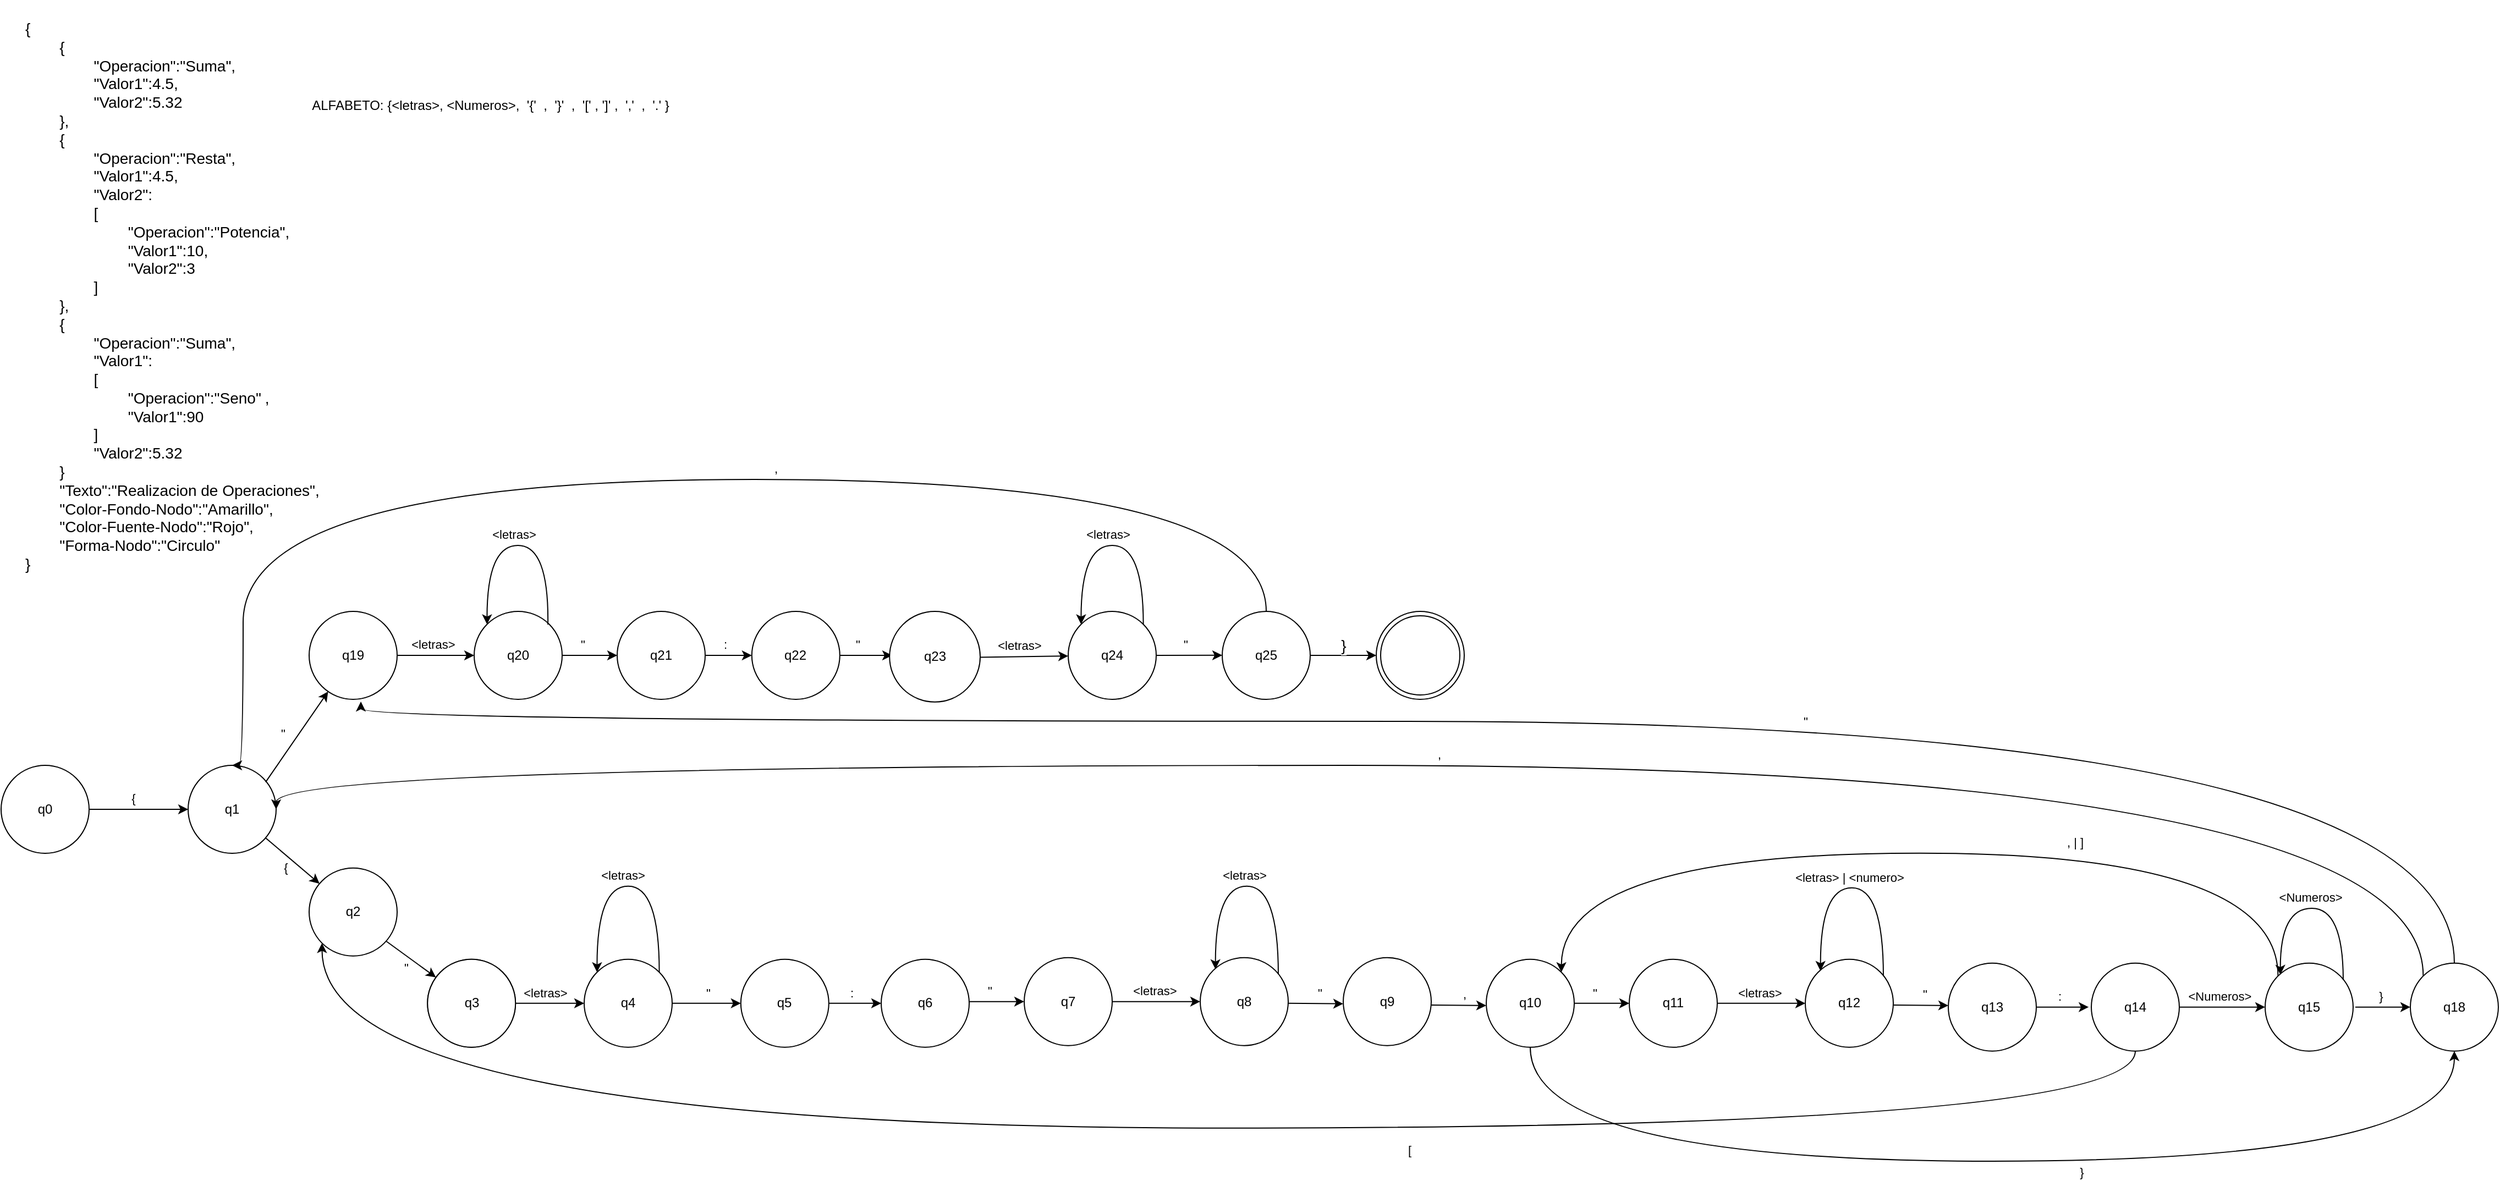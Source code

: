 <mxfile version="20.8.16" type="device"><diagram name="Página-1" id="xeFmWlJCHgh3-WIHsxpO"><mxGraphModel dx="1114" dy="1408" grid="1" gridSize="10" guides="1" tooltips="1" connect="1" arrows="1" fold="1" page="1" pageScale="1" pageWidth="1169" pageHeight="827" math="0" shadow="0"><root><mxCell id="0"/><mxCell id="1" parent="0"/><mxCell id="5MaRtSb1Wr8OLi6XOgPJ-1" value="&lt;font style=&quot;font-size: 14px;&quot;&gt;&lt;br role=&quot;presentation&quot;&gt;&lt;span dir=&quot;ltr&quot; role=&quot;presentation&quot; style=&quot;left: 36.69%; top: 42.59%; font-family: sans-serif;&quot;&gt;{&lt;/span&gt;&lt;br role=&quot;presentation&quot;&gt;&lt;span dir=&quot;ltr&quot; role=&quot;presentation&quot; style=&quot;left: 38.42%; top: 44.53%; font-family: sans-serif;&quot;&gt;&lt;span style=&quot;white-space: pre;&quot;&gt;&#9;&lt;/span&gt;{&lt;br&gt;&lt;/span&gt;&lt;span dir=&quot;ltr&quot; role=&quot;presentation&quot; style=&quot;left: 38.99%; top: 44.53%; font-family: sans-serif; transform: scaleX(0.819);&quot;&gt;&lt;span style=&quot;white-space: pre;&quot;&gt;&#9;&lt;/span&gt;&lt;span style=&quot;white-space: pre;&quot;&gt;&#9;&lt;/span&gt;&quot;Operacion&quot;:&quot;Suma&quot;,&lt;/span&gt;&lt;br role=&quot;presentation&quot;&gt;&lt;span dir=&quot;ltr&quot; role=&quot;presentation&quot; style=&quot;left: 38.4%; top: 46.45%; font-family: sans-serif; transform: scaleX(0.83);&quot;&gt;&lt;span style=&quot;white-space: pre;&quot;&gt;&#9;&lt;/span&gt;&lt;span style=&quot;white-space: pre;&quot;&gt;&#9;&lt;/span&gt;&quot;Valor1&quot;:4.5,&lt;/span&gt;&lt;br role=&quot;presentation&quot;&gt;&lt;span dir=&quot;ltr&quot; role=&quot;presentation&quot; style=&quot;left: 38.4%; top: 48.39%; font-family: sans-serif; transform: scaleX(0.827);&quot;&gt;&lt;span style=&quot;white-space: pre;&quot;&gt;&#9;&lt;/span&gt;&lt;span style=&quot;white-space: pre;&quot;&gt;&#9;&lt;/span&gt;&quot;Valor2&quot;:5.32&lt;br&gt;&lt;/span&gt;&lt;span dir=&quot;ltr&quot; role=&quot;presentation&quot; style=&quot;left: 48.75%; top: 48.39%; font-family: sans-serif; transform: scaleX(0.59);&quot;&gt;&lt;span style=&quot;white-space: pre;&quot;&gt;&#9;&lt;/span&gt;},&lt;/span&gt;&lt;br role=&quot;presentation&quot;&gt;&lt;span dir=&quot;ltr&quot; role=&quot;presentation&quot; style=&quot;left: 38.42%; top: 50.32%; font-family: sans-serif;&quot;&gt;&lt;span style=&quot;white-space: pre;&quot;&gt;&#9;&lt;/span&gt;{&lt;br&gt;&lt;/span&gt;&lt;span dir=&quot;ltr&quot; role=&quot;presentation&quot; style=&quot;left: 38.99%; top: 50.32%; font-family: sans-serif; transform: scaleX(0.824);&quot;&gt;&lt;span style=&quot;white-space: pre;&quot;&gt;&#9;&lt;/span&gt;&lt;span style=&quot;white-space: pre;&quot;&gt;&#9;&lt;/span&gt;&quot;Operacion&quot;:&quot;Resta&quot;,&lt;/span&gt;&lt;br role=&quot;presentation&quot;&gt;&lt;span dir=&quot;ltr&quot; role=&quot;presentation&quot; style=&quot;left: 38.4%; top: 52.26%; font-family: sans-serif; transform: scaleX(0.83);&quot;&gt;&lt;span style=&quot;white-space: pre;&quot;&gt;&#9;&lt;/span&gt;&lt;span style=&quot;white-space: pre;&quot;&gt;&#9;&lt;/span&gt;&quot;Valor1&quot;:4.5,&lt;/span&gt;&lt;br role=&quot;presentation&quot;&gt;&lt;span dir=&quot;ltr&quot; role=&quot;presentation&quot; style=&quot;left: 38.4%; top: 54.18%; font-family: sans-serif; transform: scaleX(0.843);&quot;&gt;&lt;span style=&quot;white-space: pre;&quot;&gt;&#9;&lt;/span&gt;&lt;span style=&quot;white-space: pre;&quot;&gt;&#9;&lt;/span&gt;&quot;Valor2&quot;:&lt;br&gt;&lt;/span&gt;&lt;span dir=&quot;ltr&quot; role=&quot;presentation&quot; style=&quot;left: 45.42%; top: 54.18%; font-family: sans-serif;&quot;&gt;&lt;span style=&quot;white-space: pre;&quot;&gt;&#9;&lt;/span&gt;&lt;span style=&quot;white-space: pre;&quot;&gt;&#9;&lt;/span&gt;[&lt;/span&gt;&lt;br role=&quot;presentation&quot;&gt;&lt;span dir=&quot;ltr&quot; role=&quot;presentation&quot; style=&quot;left: 40.11%; top: 56.12%; font-family: sans-serif; transform: scaleX(0.827);&quot;&gt;&lt;span style=&quot;white-space: pre;&quot;&gt;&#9;&lt;/span&gt;&lt;span style=&quot;white-space: pre;&quot;&gt;&#9;&lt;span style=&quot;white-space: pre;&quot;&gt;&#9;&lt;/span&gt;&lt;/span&gt;&quot;Operacion&quot;:&quot;&lt;/span&gt;&lt;span dir=&quot;ltr&quot; role=&quot;presentation&quot; style=&quot;left: 50.79%; top: 56.12%; font-family: sans-serif; transform: scaleX(0.826);&quot;&gt;Potencia&lt;/span&gt;&lt;span dir=&quot;ltr&quot; role=&quot;presentation&quot; style=&quot;left: 57.42%; top: 56.12%; font-family: sans-serif;&quot;&gt;&quot;,&lt;/span&gt;&lt;br role=&quot;presentation&quot;&gt;&lt;span dir=&quot;ltr&quot; role=&quot;presentation&quot; style=&quot;left: 40.11%; top: 58.05%; font-family: sans-serif; transform: scaleX(0.843);&quot;&gt;&lt;span style=&quot;white-space: pre;&quot;&gt;&#9;&lt;/span&gt;&lt;span style=&quot;white-space: pre;&quot;&gt;&#9;&lt;span style=&quot;white-space: pre;&quot;&gt;&#9;&lt;/span&gt;&lt;/span&gt;&quot;Valor1&quot;:&lt;/span&gt;&lt;span dir=&quot;ltr&quot; role=&quot;presentation&quot; style=&quot;left: 47.11%; top: 58.05%; font-family: sans-serif; transform: scaleX(0.8);&quot;&gt;10,&lt;/span&gt;&lt;br role=&quot;presentation&quot;&gt;&lt;span dir=&quot;ltr&quot; role=&quot;presentation&quot; style=&quot;left: 40.11%; top: 59.98%; font-family: sans-serif; transform: scaleX(0.836);&quot;&gt;&lt;span style=&quot;white-space: pre;&quot;&gt;&#9;&lt;/span&gt;&lt;span style=&quot;white-space: pre;&quot;&gt;&#9;&lt;span style=&quot;white-space: pre;&quot;&gt;&#9;&lt;/span&gt;&lt;/span&gt;&quot;Valor2&quot;:3&lt;/span&gt;&lt;br role=&quot;presentation&quot;&gt;&lt;span dir=&quot;ltr&quot; role=&quot;presentation&quot; style=&quot;left: 38.42%; top: 61.91%; font-family: sans-serif;&quot;&gt;&lt;span style=&quot;white-space: pre;&quot;&gt;&#9;&lt;/span&gt;&lt;span style=&quot;white-space: pre;&quot;&gt;&#9;&lt;/span&gt;]&lt;br&gt;&lt;/span&gt;&lt;span dir=&quot;ltr&quot; role=&quot;presentation&quot; style=&quot;left: 38.99%; top: 61.91%; font-family: sans-serif; transform: scaleX(0.59);&quot;&gt;&lt;span style=&quot;white-space: pre;&quot;&gt;&#9;&lt;/span&gt;},&lt;/span&gt;&lt;br role=&quot;presentation&quot;&gt;&lt;span dir=&quot;ltr&quot; role=&quot;presentation&quot; style=&quot;left: 38.5%; top: 63.85%; font-family: sans-serif;&quot;&gt;&lt;span style=&quot;white-space: pre;&quot;&gt;&#9;&lt;/span&gt;{&lt;br&gt;&lt;/span&gt;&lt;span dir=&quot;ltr&quot; role=&quot;presentation&quot; style=&quot;left: 39.07%; top: 63.85%; font-family: sans-serif;&quot;&gt;&lt;span style=&quot;white-space: pre;&quot;&gt;&#9;&lt;/span&gt;&lt;span style=&quot;white-space: pre;&quot;&gt;&#9;&lt;/span&gt;&quot;&lt;/span&gt;&lt;span dir=&quot;ltr&quot; role=&quot;presentation&quot; style=&quot;left: 39.83%; top: 63.85%; font-family: sans-serif; transform: scaleX(0.816);&quot;&gt;Operacion&quot;:&quot;Suma&quot;,&lt;/span&gt;&lt;br role=&quot;presentation&quot;&gt;&lt;span dir=&quot;ltr&quot; role=&quot;presentation&quot; style=&quot;left: 38.4%; top: 65.77%; font-family: sans-serif; transform: scaleX(0.843);&quot;&gt;&lt;span style=&quot;white-space: pre;&quot;&gt;&#9;&lt;span style=&quot;white-space: pre;&quot;&gt;&#9;&lt;/span&gt;&lt;/span&gt;&quot;Valor1&quot;:&lt;br&gt;&lt;/span&gt;&lt;span dir=&quot;ltr&quot; role=&quot;presentation&quot; style=&quot;left: 45.42%; top: 65.77%; font-family: sans-serif;&quot;&gt;&lt;span style=&quot;white-space: pre;&quot;&gt;&#9;&lt;/span&gt;&lt;span style=&quot;white-space: pre;&quot;&gt;&#9;&lt;/span&gt;[&lt;/span&gt;&lt;br role=&quot;presentation&quot;&gt;&lt;span dir=&quot;ltr&quot; role=&quot;presentation&quot; style=&quot;left: 40.11%; top: 67.71%; font-family: sans-serif; transform: scaleX(0.827);&quot;&gt;&lt;span style=&quot;white-space: pre;&quot;&gt;&#9;&lt;/span&gt;&lt;span style=&quot;white-space: pre;&quot;&gt;&#9;&lt;span style=&quot;white-space: pre;&quot;&gt;&#9;&lt;/span&gt;&lt;/span&gt;&quot;Operacion&quot;:&quot;&lt;/span&gt;&lt;span dir=&quot;ltr&quot; role=&quot;presentation&quot; style=&quot;left: 50.79%; top: 67.71%; font-family: sans-serif; transform: scaleX(0.805);&quot;&gt;Seno&lt;/span&gt;&lt;span dir=&quot;ltr&quot; role=&quot;presentation&quot; style=&quot;left: 54.58%; top: 67.71%; font-family: sans-serif;&quot;&gt;&quot;&lt;span style=&quot;white-space: pre;&quot;&gt;&#9;&lt;/span&gt;,&lt;/span&gt;&lt;br role=&quot;presentation&quot;&gt;&lt;span dir=&quot;ltr&quot; role=&quot;presentation&quot; style=&quot;left: 40.11%; top: 69.64%; font-family: sans-serif; transform: scaleX(0.843);&quot;&gt;&lt;span style=&quot;white-space: pre;&quot;&gt;&#9;&lt;/span&gt;&lt;span style=&quot;white-space: pre;&quot;&gt;&#9;&lt;span style=&quot;white-space: pre;&quot;&gt;&#9;&lt;/span&gt;&lt;/span&gt;&quot;Valor1&quot;:&lt;/span&gt;&lt;span dir=&quot;ltr&quot; role=&quot;presentation&quot; style=&quot;left: 47.11%; top: 69.64%; font-family: sans-serif; transform: scaleX(0.8);&quot;&gt;90&lt;/span&gt;&lt;br role=&quot;presentation&quot;&gt;&lt;span dir=&quot;ltr&quot; role=&quot;presentation&quot; style=&quot;left: 38.42%; top: 71.58%; font-family: sans-serif;&quot;&gt;&lt;span style=&quot;white-space: pre;&quot;&gt;&#9;&lt;/span&gt;&lt;span style=&quot;white-space: pre;&quot;&gt;&#9;&lt;/span&gt;]&lt;/span&gt;&lt;br role=&quot;presentation&quot;&gt;&lt;span dir=&quot;ltr&quot; role=&quot;presentation&quot; style=&quot;left: 38.4%; top: 73.5%; font-family: sans-serif; transform: scaleX(0.827);&quot;&gt;&lt;span style=&quot;white-space: pre;&quot;&gt;&#9;&lt;/span&gt;&lt;span style=&quot;white-space: pre;&quot;&gt;&#9;&lt;/span&gt;&quot;Valor2&quot;:5.32&lt;br&gt;&lt;/span&gt;&lt;span dir=&quot;ltr&quot; role=&quot;presentation&quot; style=&quot;left: 48.75%; top: 73.5%; font-family: sans-serif;&quot;&gt;&lt;span style=&quot;white-space: pre;&quot;&gt;&#9;&lt;/span&gt;}&lt;/span&gt;&lt;br role=&quot;presentation&quot;&gt;&lt;span dir=&quot;ltr&quot; role=&quot;presentation&quot; style=&quot;left: 38.4%; top: 75.44%; font-family: sans-serif; transform: scaleX(0.82);&quot;&gt;&lt;span style=&quot;white-space: pre;&quot;&gt;&#9;&lt;/span&gt;&quot;Texto&quot;:&quot;Realizacion de Operaciones&quot;,&lt;/span&gt;&lt;br role=&quot;presentation&quot;&gt;&lt;span dir=&quot;ltr&quot; role=&quot;presentation&quot; style=&quot;left: 38.4%; top: 77.37%; font-family: sans-serif; transform: scaleX(0.835);&quot;&gt;&lt;span style=&quot;white-space: pre;&quot;&gt;&#9;&lt;/span&gt;&quot;Color&lt;/span&gt;&lt;span dir=&quot;ltr&quot; role=&quot;presentation&quot; style=&quot;left: 43.24%; top: 77.37%; font-family: sans-serif;&quot;&gt;-&lt;/span&gt;&lt;span dir=&quot;ltr&quot; role=&quot;presentation&quot; style=&quot;left: 43.81%; top: 77.37%; font-family: sans-serif; transform: scaleX(0.844);&quot;&gt;Fondo&lt;/span&gt;&lt;span dir=&quot;ltr&quot; role=&quot;presentation&quot; style=&quot;left: 48.64%; top: 77.37%; font-family: sans-serif;&quot;&gt;-&lt;/span&gt;&lt;span dir=&quot;ltr&quot; role=&quot;presentation&quot; style=&quot;left: 49.2%; top: 77.37%; font-family: sans-serif; transform: scaleX(0.839);&quot;&gt;Nodo&quot;:&quot;Amarillo&quot;,&lt;/span&gt;&lt;br role=&quot;presentation&quot;&gt;&lt;span dir=&quot;ltr&quot; role=&quot;presentation&quot; style=&quot;left: 38.4%; top: 79.31%; font-family: sans-serif; transform: scaleX(0.835);&quot;&gt;&lt;span style=&quot;white-space: pre;&quot;&gt;&#9;&lt;/span&gt;&quot;Color&lt;/span&gt;&lt;span dir=&quot;ltr&quot; role=&quot;presentation&quot; style=&quot;left: 43.24%; top: 79.31%; font-family: sans-serif;&quot;&gt;-&lt;/span&gt;&lt;span dir=&quot;ltr&quot; role=&quot;presentation&quot; style=&quot;left: 43.81%; top: 79.31%; font-family: sans-serif; transform: scaleX(0.83);&quot;&gt;Fuente&lt;/span&gt;&lt;span dir=&quot;ltr&quot; role=&quot;presentation&quot; style=&quot;left: 49.15%; top: 79.31%; font-family: sans-serif;&quot;&gt;-&lt;/span&gt;&lt;span dir=&quot;ltr&quot; role=&quot;presentation&quot; style=&quot;left: 49.71%; top: 79.31%; font-family: sans-serif; transform: scaleX(0.851);&quot;&gt;Nodo&quot;:&quot;Rojo&quot;,&lt;/span&gt;&lt;br role=&quot;presentation&quot;&gt;&lt;span dir=&quot;ltr&quot; role=&quot;presentation&quot; style=&quot;left: 38.4%; top: 81.23%; font-family: sans-serif; transform: scaleX(0.84);&quot;&gt;&lt;span style=&quot;white-space: pre;&quot;&gt;&#9;&lt;/span&gt;&quot;Forma&lt;/span&gt;&lt;span dir=&quot;ltr&quot; role=&quot;presentation&quot; style=&quot;left: 44.09%; top: 81.23%; font-family: sans-serif;&quot;&gt;-&lt;/span&gt;&lt;span dir=&quot;ltr&quot; role=&quot;presentation&quot; style=&quot;left: 44.66%; top: 81.23%; font-family: sans-serif; transform: scaleX(0.836);&quot;&gt;Nodo&quot;:&quot;Circulo&quot;&lt;/span&gt;&lt;br role=&quot;presentation&quot;&gt;&lt;span dir=&quot;ltr&quot; role=&quot;presentation&quot; style=&quot;left: 36.69%; top: 85.09%; font-family: sans-serif;&quot;&gt;}&lt;/span&gt;&lt;/font&gt;" style="text;html=1;strokeColor=none;fillColor=none;align=left;verticalAlign=middle;whiteSpace=wrap;rounded=0;" vertex="1" parent="1"><mxGeometry x="20" y="-260" width="340" height="510" as="geometry"/></mxCell><mxCell id="5MaRtSb1Wr8OLi6XOgPJ-4" style="edgeStyle=orthogonalEdgeStyle;rounded=0;orthogonalLoop=1;jettySize=auto;html=1;exitX=1;exitY=0.5;exitDx=0;exitDy=0;entryX=0;entryY=0.5;entryDx=0;entryDy=0;" edge="1" parent="1" source="5MaRtSb1Wr8OLi6XOgPJ-2" target="5MaRtSb1Wr8OLi6XOgPJ-3"><mxGeometry relative="1" as="geometry"><Array as="points"><mxPoint x="90" y="470"/><mxPoint x="90" y="470"/></Array></mxGeometry></mxCell><mxCell id="5MaRtSb1Wr8OLi6XOgPJ-5" value="{" style="edgeLabel;html=1;align=center;verticalAlign=middle;resizable=0;points=[];" vertex="1" connectable="0" parent="5MaRtSb1Wr8OLi6XOgPJ-4"><mxGeometry x="0.2" y="3" relative="1" as="geometry"><mxPoint x="-14" y="-7" as="offset"/></mxGeometry></mxCell><mxCell id="5MaRtSb1Wr8OLi6XOgPJ-2" value="q0" style="ellipse;whiteSpace=wrap;html=1;aspect=fixed;" vertex="1" parent="1"><mxGeometry y="430" width="80" height="80" as="geometry"/></mxCell><mxCell id="5MaRtSb1Wr8OLi6XOgPJ-7" value="" style="rounded=0;orthogonalLoop=1;jettySize=auto;html=1;" edge="1" parent="1" source="5MaRtSb1Wr8OLi6XOgPJ-3" target="5MaRtSb1Wr8OLi6XOgPJ-6"><mxGeometry relative="1" as="geometry"/></mxCell><mxCell id="5MaRtSb1Wr8OLi6XOgPJ-8" value="{&amp;nbsp;" style="edgeLabel;html=1;align=center;verticalAlign=middle;resizable=0;points=[];" vertex="1" connectable="0" parent="5MaRtSb1Wr8OLi6XOgPJ-7"><mxGeometry x="-0.166" y="-2" relative="1" as="geometry"><mxPoint y="8" as="offset"/></mxGeometry></mxCell><mxCell id="5MaRtSb1Wr8OLi6XOgPJ-3" value="q1" style="ellipse;whiteSpace=wrap;html=1;aspect=fixed;" vertex="1" parent="1"><mxGeometry x="170" y="430" width="80" height="80" as="geometry"/></mxCell><mxCell id="5MaRtSb1Wr8OLi6XOgPJ-6" value="q2" style="ellipse;whiteSpace=wrap;html=1;aspect=fixed;" vertex="1" parent="1"><mxGeometry x="280" y="523.4" width="80" height="80" as="geometry"/></mxCell><mxCell id="5MaRtSb1Wr8OLi6XOgPJ-9" value="" style="rounded=0;orthogonalLoop=1;jettySize=auto;html=1;exitX=0.881;exitY=0.19;exitDx=0;exitDy=0;exitPerimeter=0;" edge="1" parent="1" target="5MaRtSb1Wr8OLi6XOgPJ-11" source="5MaRtSb1Wr8OLi6XOgPJ-3"><mxGeometry relative="1" as="geometry"><mxPoint x="264.999" y="209.998" as="sourcePoint"/></mxGeometry></mxCell><mxCell id="5MaRtSb1Wr8OLi6XOgPJ-10" value="&quot;" style="edgeLabel;html=1;align=center;verticalAlign=middle;resizable=0;points=[];" vertex="1" connectable="0" parent="5MaRtSb1Wr8OLi6XOgPJ-9"><mxGeometry x="-0.166" y="-2" relative="1" as="geometry"><mxPoint x="-10" y="-11" as="offset"/></mxGeometry></mxCell><mxCell id="5MaRtSb1Wr8OLi6XOgPJ-15" style="edgeStyle=none;rounded=0;orthogonalLoop=1;jettySize=auto;html=1;exitX=1;exitY=0.5;exitDx=0;exitDy=0;entryX=0;entryY=0.5;entryDx=0;entryDy=0;" edge="1" parent="1" source="5MaRtSb1Wr8OLi6XOgPJ-11" target="5MaRtSb1Wr8OLi6XOgPJ-14"><mxGeometry relative="1" as="geometry"><Array as="points"><mxPoint x="390" y="330"/></Array></mxGeometry></mxCell><mxCell id="5MaRtSb1Wr8OLi6XOgPJ-16" value="&amp;lt;letras&amp;gt;&amp;nbsp;&lt;br&gt;" style="edgeLabel;html=1;align=center;verticalAlign=middle;resizable=0;points=[];" vertex="1" connectable="0" parent="5MaRtSb1Wr8OLi6XOgPJ-15"><mxGeometry x="0.274" relative="1" as="geometry"><mxPoint x="-11" y="-10" as="offset"/></mxGeometry></mxCell><mxCell id="5MaRtSb1Wr8OLi6XOgPJ-11" value="q19" style="ellipse;whiteSpace=wrap;html=1;aspect=fixed;" vertex="1" parent="1"><mxGeometry x="280" y="290" width="80" height="80" as="geometry"/></mxCell><mxCell id="5MaRtSb1Wr8OLi6XOgPJ-12" value="ALFABETO: {&amp;lt;letras&amp;gt;, &amp;lt;Numeros&amp;gt;,&amp;nbsp; '{'&amp;nbsp; ,&amp;nbsp; '}'&amp;nbsp; ,&amp;nbsp; '[' , ']' ,&amp;nbsp; ','&amp;nbsp; ,&amp;nbsp; '.' }" style="text;html=1;strokeColor=none;fillColor=none;align=center;verticalAlign=middle;whiteSpace=wrap;rounded=0;" vertex="1" parent="1"><mxGeometry x="240" y="-200" width="410" height="60" as="geometry"/></mxCell><mxCell id="5MaRtSb1Wr8OLi6XOgPJ-19" value="" style="edgeStyle=none;rounded=0;orthogonalLoop=1;jettySize=auto;html=1;" edge="1" parent="1" source="5MaRtSb1Wr8OLi6XOgPJ-14" target="5MaRtSb1Wr8OLi6XOgPJ-18"><mxGeometry relative="1" as="geometry"/></mxCell><mxCell id="5MaRtSb1Wr8OLi6XOgPJ-23" value="&quot;&amp;nbsp;" style="edgeLabel;html=1;align=center;verticalAlign=middle;resizable=0;points=[];" vertex="1" connectable="0" parent="5MaRtSb1Wr8OLi6XOgPJ-19"><mxGeometry x="-0.32" y="-1" relative="1" as="geometry"><mxPoint x="3" y="-11" as="offset"/></mxGeometry></mxCell><mxCell id="5MaRtSb1Wr8OLi6XOgPJ-14" value="q20" style="ellipse;whiteSpace=wrap;html=1;aspect=fixed;" vertex="1" parent="1"><mxGeometry x="430" y="290" width="80" height="80" as="geometry"/></mxCell><mxCell id="5MaRtSb1Wr8OLi6XOgPJ-25" value="" style="edgeStyle=orthogonalEdgeStyle;curved=1;rounded=0;orthogonalLoop=1;jettySize=auto;html=1;" edge="1" parent="1" source="5MaRtSb1Wr8OLi6XOgPJ-18" target="5MaRtSb1Wr8OLi6XOgPJ-24"><mxGeometry relative="1" as="geometry"/></mxCell><mxCell id="5MaRtSb1Wr8OLi6XOgPJ-26" value=":" style="edgeLabel;html=1;align=center;verticalAlign=middle;resizable=0;points=[];" vertex="1" connectable="0" parent="5MaRtSb1Wr8OLi6XOgPJ-25"><mxGeometry x="-0.14" y="-2" relative="1" as="geometry"><mxPoint y="-12" as="offset"/></mxGeometry></mxCell><mxCell id="5MaRtSb1Wr8OLi6XOgPJ-18" value="q21" style="ellipse;whiteSpace=wrap;html=1;aspect=fixed;" vertex="1" parent="1"><mxGeometry x="560" y="290" width="80" height="80" as="geometry"/></mxCell><mxCell id="5MaRtSb1Wr8OLi6XOgPJ-24" value="q22" style="ellipse;whiteSpace=wrap;html=1;aspect=fixed;" vertex="1" parent="1"><mxGeometry x="682.4" y="290" width="80" height="80" as="geometry"/></mxCell><mxCell id="5MaRtSb1Wr8OLi6XOgPJ-27" value="" style="edgeStyle=none;rounded=0;orthogonalLoop=1;jettySize=auto;html=1;" edge="1" parent="1"><mxGeometry relative="1" as="geometry"><mxPoint x="762.4" y="330" as="sourcePoint"/><mxPoint x="810" y="330" as="targetPoint"/></mxGeometry></mxCell><mxCell id="5MaRtSb1Wr8OLi6XOgPJ-28" value="&quot;&amp;nbsp;" style="edgeLabel;html=1;align=center;verticalAlign=middle;resizable=0;points=[];" vertex="1" connectable="0" parent="5MaRtSb1Wr8OLi6XOgPJ-27"><mxGeometry x="-0.32" y="-1" relative="1" as="geometry"><mxPoint x="1" y="-11" as="offset"/></mxGeometry></mxCell><mxCell id="5MaRtSb1Wr8OLi6XOgPJ-30" style="edgeStyle=none;rounded=0;orthogonalLoop=1;jettySize=auto;html=1;exitX=1;exitY=0.5;exitDx=0;exitDy=0;" edge="1" parent="1"><mxGeometry relative="1" as="geometry"><Array as="points"><mxPoint x="970" y="330.6"/></Array><mxPoint x="880.0" y="331.8" as="sourcePoint"/><mxPoint x="970" y="330.6" as="targetPoint"/></mxGeometry></mxCell><mxCell id="5MaRtSb1Wr8OLi6XOgPJ-31" value="&amp;lt;letras&amp;gt;&amp;nbsp;&lt;br&gt;" style="edgeLabel;html=1;align=center;verticalAlign=middle;resizable=0;points=[];" vertex="1" connectable="0" parent="5MaRtSb1Wr8OLi6XOgPJ-30"><mxGeometry x="0.274" relative="1" as="geometry"><mxPoint x="-11" y="-10" as="offset"/></mxGeometry></mxCell><mxCell id="5MaRtSb1Wr8OLi6XOgPJ-32" value="q23" style="ellipse;whiteSpace=wrap;html=1;aspect=fixed;" vertex="1" parent="1"><mxGeometry x="807.6" y="290" width="82.4" height="82.4" as="geometry"/></mxCell><mxCell id="5MaRtSb1Wr8OLi6XOgPJ-35" value="q24" style="ellipse;whiteSpace=wrap;html=1;aspect=fixed;" vertex="1" parent="1"><mxGeometry x="970" y="290" width="80" height="80" as="geometry"/></mxCell><mxCell id="5MaRtSb1Wr8OLi6XOgPJ-36" value="" style="edgeStyle=none;rounded=0;orthogonalLoop=1;jettySize=auto;html=1;" edge="1" parent="1"><mxGeometry relative="1" as="geometry"><mxPoint x="1050" y="330" as="sourcePoint"/><mxPoint x="1110" y="329.92" as="targetPoint"/></mxGeometry></mxCell><mxCell id="5MaRtSb1Wr8OLi6XOgPJ-37" value="&quot;&amp;nbsp;" style="edgeLabel;html=1;align=center;verticalAlign=middle;resizable=0;points=[];" vertex="1" connectable="0" parent="5MaRtSb1Wr8OLi6XOgPJ-36"><mxGeometry x="-0.32" y="-1" relative="1" as="geometry"><mxPoint x="7" y="-11" as="offset"/></mxGeometry></mxCell><mxCell id="5MaRtSb1Wr8OLi6XOgPJ-40" value="" style="edgeStyle=orthogonalEdgeStyle;curved=1;rounded=0;orthogonalLoop=1;jettySize=auto;html=1;fontColor=#FF0000;exitX=1;exitY=0.5;exitDx=0;exitDy=0;" edge="1" parent="1" source="5MaRtSb1Wr8OLi6XOgPJ-38"><mxGeometry relative="1" as="geometry"><mxPoint x="1110" y="330" as="sourcePoint"/><mxPoint x="1250" y="330" as="targetPoint"/></mxGeometry></mxCell><mxCell id="5MaRtSb1Wr8OLi6XOgPJ-41" value="&lt;font color=&quot;#000000&quot;&gt;}&lt;/font&gt;" style="edgeLabel;html=1;align=center;verticalAlign=middle;resizable=0;points=[];fontColor=#FF0000;" vertex="1" connectable="0" parent="5MaRtSb1Wr8OLi6XOgPJ-40"><mxGeometry x="-0.25" y="2" relative="1" as="geometry"><mxPoint x="52" y="-8" as="offset"/></mxGeometry></mxCell><mxCell id="5MaRtSb1Wr8OLi6XOgPJ-162" value="}" style="edgeLabel;html=1;align=center;verticalAlign=middle;resizable=0;points=[];fontSize=14;fontColor=default;" vertex="1" connectable="0" parent="5MaRtSb1Wr8OLi6XOgPJ-40"><mxGeometry x="0.276" y="1" relative="1" as="geometry"><mxPoint x="-8" y="-9" as="offset"/></mxGeometry></mxCell><mxCell id="5MaRtSb1Wr8OLi6XOgPJ-38" value="q25" style="ellipse;whiteSpace=wrap;html=1;aspect=fixed;" vertex="1" parent="1"><mxGeometry x="1110" y="290" width="80" height="80" as="geometry"/></mxCell><mxCell id="5MaRtSb1Wr8OLi6XOgPJ-42" style="edgeStyle=orthogonalEdgeStyle;curved=1;rounded=0;orthogonalLoop=1;jettySize=auto;html=1;exitX=0.5;exitY=0;exitDx=0;exitDy=0;entryX=0.5;entryY=0;entryDx=0;entryDy=0;fontColor=#000000;" edge="1" parent="1" source="5MaRtSb1Wr8OLi6XOgPJ-38" target="5MaRtSb1Wr8OLi6XOgPJ-3"><mxGeometry relative="1" as="geometry"><mxPoint x="90" y="383.54" as="targetPoint"/><Array as="points"><mxPoint x="1150" y="170"/><mxPoint x="220" y="170"/></Array></mxGeometry></mxCell><mxCell id="5MaRtSb1Wr8OLi6XOgPJ-43" value="," style="edgeLabel;html=1;align=center;verticalAlign=middle;resizable=0;points=[];fontColor=default;fillColor=#FFFFFF;" vertex="1" connectable="0" parent="5MaRtSb1Wr8OLi6XOgPJ-42"><mxGeometry x="-0.142" y="1" relative="1" as="geometry"><mxPoint y="-11" as="offset"/></mxGeometry></mxCell><mxCell id="5MaRtSb1Wr8OLi6XOgPJ-44" value="&lt;font color=&quot;#ffffff&quot;&gt;q26&lt;/font&gt;" style="ellipse;shape=doubleEllipse;whiteSpace=wrap;html=1;aspect=fixed;fontColor=#000000;" vertex="1" parent="1"><mxGeometry x="1250" y="290" width="80" height="80" as="geometry"/></mxCell><mxCell id="5MaRtSb1Wr8OLi6XOgPJ-45" value="" style="rounded=0;orthogonalLoop=1;jettySize=auto;html=1;" edge="1" parent="1" target="5MaRtSb1Wr8OLi6XOgPJ-47"><mxGeometry relative="1" as="geometry"><mxPoint x="349.998" y="589.86" as="sourcePoint"/></mxGeometry></mxCell><mxCell id="5MaRtSb1Wr8OLi6XOgPJ-46" value="&quot;" style="edgeLabel;html=1;align=center;verticalAlign=middle;resizable=0;points=[];" vertex="1" connectable="0" parent="5MaRtSb1Wr8OLi6XOgPJ-45"><mxGeometry x="-0.166" y="-2" relative="1" as="geometry"><mxPoint y="8" as="offset"/></mxGeometry></mxCell><mxCell id="5MaRtSb1Wr8OLi6XOgPJ-47" value="" style="ellipse;whiteSpace=wrap;html=1;aspect=fixed;" vertex="1" parent="1"><mxGeometry x="387.6" y="606.4" width="80" height="80" as="geometry"/></mxCell><mxCell id="5MaRtSb1Wr8OLi6XOgPJ-48" style="edgeStyle=none;rounded=0;orthogonalLoop=1;jettySize=auto;html=1;exitX=1;exitY=0.5;exitDx=0;exitDy=0;entryX=0;entryY=0.5;entryDx=0;entryDy=0;" edge="1" parent="1" source="5MaRtSb1Wr8OLi6XOgPJ-50" target="5MaRtSb1Wr8OLi6XOgPJ-53"><mxGeometry relative="1" as="geometry"><Array as="points"><mxPoint x="497.6" y="646.4"/></Array></mxGeometry></mxCell><mxCell id="5MaRtSb1Wr8OLi6XOgPJ-49" value="&amp;lt;letras&amp;gt;&amp;nbsp;&lt;br&gt;" style="edgeLabel;html=1;align=center;verticalAlign=middle;resizable=0;points=[];" vertex="1" connectable="0" parent="5MaRtSb1Wr8OLi6XOgPJ-48"><mxGeometry x="0.274" relative="1" as="geometry"><mxPoint x="-11" y="-10" as="offset"/></mxGeometry></mxCell><mxCell id="5MaRtSb1Wr8OLi6XOgPJ-50" value="q3" style="ellipse;whiteSpace=wrap;html=1;aspect=fixed;" vertex="1" parent="1"><mxGeometry x="387.6" y="606.4" width="80" height="80" as="geometry"/></mxCell><mxCell id="5MaRtSb1Wr8OLi6XOgPJ-51" style="edgeStyle=orthogonalEdgeStyle;curved=1;rounded=0;orthogonalLoop=1;jettySize=auto;html=1;exitX=1;exitY=0;exitDx=0;exitDy=0;entryX=0;entryY=0;entryDx=0;entryDy=0;" edge="1" parent="1" source="5MaRtSb1Wr8OLi6XOgPJ-53" target="5MaRtSb1Wr8OLi6XOgPJ-53"><mxGeometry relative="1" as="geometry"><mxPoint x="567.6" y="586.4" as="targetPoint"/><Array as="points"><mxPoint x="598" y="539.86"/><mxPoint x="542" y="539.86"/></Array></mxGeometry></mxCell><mxCell id="5MaRtSb1Wr8OLi6XOgPJ-52" value="&amp;lt;letras&amp;gt;" style="edgeLabel;html=1;align=center;verticalAlign=middle;resizable=0;points=[];" vertex="1" connectable="0" parent="5MaRtSb1Wr8OLi6XOgPJ-51"><mxGeometry x="0.046" relative="1" as="geometry"><mxPoint y="-10" as="offset"/></mxGeometry></mxCell><mxCell id="5MaRtSb1Wr8OLi6XOgPJ-53" value="q4" style="ellipse;whiteSpace=wrap;html=1;aspect=fixed;" vertex="1" parent="1"><mxGeometry x="530" y="606.4" width="80" height="80" as="geometry"/></mxCell><mxCell id="5MaRtSb1Wr8OLi6XOgPJ-54" value="" style="edgeStyle=none;rounded=0;orthogonalLoop=1;jettySize=auto;html=1;" edge="1" parent="1" target="5MaRtSb1Wr8OLi6XOgPJ-58"><mxGeometry relative="1" as="geometry"><mxPoint x="610" y="646.4" as="sourcePoint"/></mxGeometry></mxCell><mxCell id="5MaRtSb1Wr8OLi6XOgPJ-55" value="&quot;&amp;nbsp;" style="edgeLabel;html=1;align=center;verticalAlign=middle;resizable=0;points=[];" vertex="1" connectable="0" parent="5MaRtSb1Wr8OLi6XOgPJ-54"><mxGeometry x="-0.32" y="-1" relative="1" as="geometry"><mxPoint x="13" y="-11" as="offset"/></mxGeometry></mxCell><mxCell id="5MaRtSb1Wr8OLi6XOgPJ-56" value="" style="edgeStyle=orthogonalEdgeStyle;curved=1;rounded=0;orthogonalLoop=1;jettySize=auto;html=1;" edge="1" parent="1" source="5MaRtSb1Wr8OLi6XOgPJ-58" target="5MaRtSb1Wr8OLi6XOgPJ-59"><mxGeometry relative="1" as="geometry"/></mxCell><mxCell id="5MaRtSb1Wr8OLi6XOgPJ-57" value=":" style="edgeLabel;html=1;align=center;verticalAlign=middle;resizable=0;points=[];" vertex="1" connectable="0" parent="5MaRtSb1Wr8OLi6XOgPJ-56"><mxGeometry x="-0.14" y="-2" relative="1" as="geometry"><mxPoint y="-12" as="offset"/></mxGeometry></mxCell><mxCell id="5MaRtSb1Wr8OLi6XOgPJ-58" value="q5" style="ellipse;whiteSpace=wrap;html=1;aspect=fixed;" vertex="1" parent="1"><mxGeometry x="672.4" y="606.4" width="80" height="80" as="geometry"/></mxCell><mxCell id="5MaRtSb1Wr8OLi6XOgPJ-59" value="q6" style="ellipse;whiteSpace=wrap;html=1;aspect=fixed;" vertex="1" parent="1"><mxGeometry x="800" y="606.4" width="80" height="80" as="geometry"/></mxCell><mxCell id="5MaRtSb1Wr8OLi6XOgPJ-60" value="" style="edgeStyle=none;rounded=0;orthogonalLoop=1;jettySize=auto;html=1;" edge="1" parent="1"><mxGeometry relative="1" as="geometry"><mxPoint x="880" y="644.86" as="sourcePoint"/><mxPoint x="930" y="644.86" as="targetPoint"/></mxGeometry></mxCell><mxCell id="5MaRtSb1Wr8OLi6XOgPJ-61" value="&quot;&amp;nbsp;" style="edgeLabel;html=1;align=center;verticalAlign=middle;resizable=0;points=[];" vertex="1" connectable="0" parent="5MaRtSb1Wr8OLi6XOgPJ-60"><mxGeometry x="-0.32" y="-1" relative="1" as="geometry"><mxPoint x="3" y="-11" as="offset"/></mxGeometry></mxCell><mxCell id="5MaRtSb1Wr8OLi6XOgPJ-62" value="q7" style="ellipse;whiteSpace=wrap;html=1;aspect=fixed;" vertex="1" parent="1"><mxGeometry x="930.0" y="604.86" width="80" height="80" as="geometry"/></mxCell><mxCell id="5MaRtSb1Wr8OLi6XOgPJ-63" style="edgeStyle=none;rounded=0;orthogonalLoop=1;jettySize=auto;html=1;exitX=1;exitY=0.5;exitDx=0;exitDy=0;entryX=0;entryY=0.5;entryDx=0;entryDy=0;" edge="1" parent="1" target="5MaRtSb1Wr8OLi6XOgPJ-67"><mxGeometry relative="1" as="geometry"><Array as="points"><mxPoint x="1040" y="644.86"/></Array><mxPoint x="1010.0" y="644.86" as="sourcePoint"/></mxGeometry></mxCell><mxCell id="5MaRtSb1Wr8OLi6XOgPJ-64" value="&amp;lt;letras&amp;gt;&amp;nbsp;&lt;br&gt;" style="edgeLabel;html=1;align=center;verticalAlign=middle;resizable=0;points=[];" vertex="1" connectable="0" parent="5MaRtSb1Wr8OLi6XOgPJ-63"><mxGeometry x="0.274" relative="1" as="geometry"><mxPoint x="-11" y="-10" as="offset"/></mxGeometry></mxCell><mxCell id="5MaRtSb1Wr8OLi6XOgPJ-67" value="q8" style="ellipse;whiteSpace=wrap;html=1;aspect=fixed;" vertex="1" parent="1"><mxGeometry x="1090" y="604.86" width="80" height="80" as="geometry"/></mxCell><mxCell id="5MaRtSb1Wr8OLi6XOgPJ-68" value="" style="edgeStyle=none;rounded=0;orthogonalLoop=1;jettySize=auto;html=1;" edge="1" parent="1"><mxGeometry relative="1" as="geometry"><mxPoint x="1170" y="646.4" as="sourcePoint"/><mxPoint x="1220" y="646.86" as="targetPoint"/></mxGeometry></mxCell><mxCell id="5MaRtSb1Wr8OLi6XOgPJ-69" value="&quot;&amp;nbsp;" style="edgeLabel;html=1;align=center;verticalAlign=middle;resizable=0;points=[];" vertex="1" connectable="0" parent="5MaRtSb1Wr8OLi6XOgPJ-68"><mxGeometry x="-0.32" y="-1" relative="1" as="geometry"><mxPoint x="13" y="-11" as="offset"/></mxGeometry></mxCell><mxCell id="5MaRtSb1Wr8OLi6XOgPJ-70" value="q9" style="ellipse;whiteSpace=wrap;html=1;aspect=fixed;" vertex="1" parent="1"><mxGeometry x="1220" y="604.86" width="80" height="80" as="geometry"/></mxCell><mxCell id="5MaRtSb1Wr8OLi6XOgPJ-73" style="edgeStyle=orthogonalEdgeStyle;curved=1;rounded=0;orthogonalLoop=1;jettySize=auto;html=1;exitX=1;exitY=0;exitDx=0;exitDy=0;entryX=0.173;entryY=0.132;entryDx=0;entryDy=0;entryPerimeter=0;" edge="1" parent="1" target="5MaRtSb1Wr8OLi6XOgPJ-67"><mxGeometry relative="1" as="geometry"><mxPoint x="1104.406" y="620.116" as="targetPoint"/><Array as="points"><mxPoint x="1161" y="539.86"/><mxPoint x="1104" y="539.86"/></Array><mxPoint x="1160.974" y="620.116" as="sourcePoint"/></mxGeometry></mxCell><mxCell id="5MaRtSb1Wr8OLi6XOgPJ-74" value="&amp;lt;letras&amp;gt;" style="edgeLabel;html=1;align=center;verticalAlign=middle;resizable=0;points=[];" vertex="1" connectable="0" parent="5MaRtSb1Wr8OLi6XOgPJ-73"><mxGeometry x="0.046" relative="1" as="geometry"><mxPoint y="-10" as="offset"/></mxGeometry></mxCell><mxCell id="5MaRtSb1Wr8OLi6XOgPJ-76" style="edgeStyle=orthogonalEdgeStyle;curved=1;rounded=0;orthogonalLoop=1;jettySize=auto;html=1;exitX=1;exitY=0;exitDx=0;exitDy=0;entryX=0;entryY=0;entryDx=0;entryDy=0;" edge="1" parent="1" source="5MaRtSb1Wr8OLi6XOgPJ-35" target="5MaRtSb1Wr8OLi6XOgPJ-35"><mxGeometry relative="1" as="geometry"><mxPoint x="981.716" y="298.246" as="targetPoint"/><Array as="points"><mxPoint x="1038" y="230"/><mxPoint x="982" y="230"/></Array><mxPoint x="1038.284" y="298.246" as="sourcePoint"/></mxGeometry></mxCell><mxCell id="5MaRtSb1Wr8OLi6XOgPJ-77" value="&amp;lt;letras&amp;gt;" style="edgeLabel;html=1;align=center;verticalAlign=middle;resizable=0;points=[];" vertex="1" connectable="0" parent="5MaRtSb1Wr8OLi6XOgPJ-76"><mxGeometry x="0.046" relative="1" as="geometry"><mxPoint y="-10" as="offset"/></mxGeometry></mxCell><mxCell id="5MaRtSb1Wr8OLi6XOgPJ-80" style="edgeStyle=orthogonalEdgeStyle;curved=1;rounded=0;orthogonalLoop=1;jettySize=auto;html=1;exitX=0.838;exitY=0.15;exitDx=0;exitDy=0;exitPerimeter=0;entryX=0;entryY=0;entryDx=0;entryDy=0;" edge="1" parent="1" source="5MaRtSb1Wr8OLi6XOgPJ-14" target="5MaRtSb1Wr8OLi6XOgPJ-14"><mxGeometry relative="1" as="geometry"><mxPoint x="442" y="300" as="targetPoint"/><Array as="points"><mxPoint x="498" y="302"/><mxPoint x="498" y="230"/><mxPoint x="442" y="230"/></Array><mxPoint x="498.284" y="308.256" as="sourcePoint"/></mxGeometry></mxCell><mxCell id="5MaRtSb1Wr8OLi6XOgPJ-81" value="&amp;lt;letras&amp;gt;" style="edgeLabel;html=1;align=center;verticalAlign=middle;resizable=0;points=[];" vertex="1" connectable="0" parent="5MaRtSb1Wr8OLi6XOgPJ-80"><mxGeometry x="0.046" relative="1" as="geometry"><mxPoint y="-10" as="offset"/></mxGeometry></mxCell><mxCell id="5MaRtSb1Wr8OLi6XOgPJ-88" value="" style="edgeStyle=none;rounded=0;orthogonalLoop=1;jettySize=auto;html=1;" edge="1" parent="1"><mxGeometry relative="1" as="geometry"><mxPoint x="1300" y="647.94" as="sourcePoint"/><mxPoint x="1350" y="648.4" as="targetPoint"/></mxGeometry></mxCell><mxCell id="5MaRtSb1Wr8OLi6XOgPJ-89" value="," style="edgeLabel;html=1;align=center;verticalAlign=middle;resizable=0;points=[];" vertex="1" connectable="0" parent="5MaRtSb1Wr8OLi6XOgPJ-88"><mxGeometry x="-0.32" y="-1" relative="1" as="geometry"><mxPoint x="13" y="-11" as="offset"/></mxGeometry></mxCell><mxCell id="5MaRtSb1Wr8OLi6XOgPJ-155" style="edgeStyle=orthogonalEdgeStyle;curved=1;rounded=0;orthogonalLoop=1;jettySize=auto;html=1;exitX=0.5;exitY=1;exitDx=0;exitDy=0;entryX=0.5;entryY=1;entryDx=0;entryDy=0;fontColor=default;" edge="1" parent="1" source="5MaRtSb1Wr8OLi6XOgPJ-90" target="5MaRtSb1Wr8OLi6XOgPJ-124"><mxGeometry relative="1" as="geometry"><mxPoint x="1118.284" y="674.684" as="sourcePoint"/><Array as="points"><mxPoint x="1390" y="790"/><mxPoint x="2230" y="790"/></Array></mxGeometry></mxCell><mxCell id="5MaRtSb1Wr8OLi6XOgPJ-156" value="}" style="edgeLabel;html=1;align=center;verticalAlign=middle;resizable=0;points=[];fontColor=default;" vertex="1" connectable="0" parent="5MaRtSb1Wr8OLi6XOgPJ-155"><mxGeometry x="0.159" y="-1" relative="1" as="geometry"><mxPoint x="-1" y="9" as="offset"/></mxGeometry></mxCell><mxCell id="5MaRtSb1Wr8OLi6XOgPJ-90" value="q10" style="ellipse;whiteSpace=wrap;html=1;aspect=fixed;" vertex="1" parent="1"><mxGeometry x="1350" y="606.4" width="80" height="80" as="geometry"/></mxCell><mxCell id="5MaRtSb1Wr8OLi6XOgPJ-91" value="" style="edgeStyle=none;rounded=0;orthogonalLoop=1;jettySize=auto;html=1;" edge="1" parent="1"><mxGeometry relative="1" as="geometry"><mxPoint x="1430" y="646.4" as="sourcePoint"/><mxPoint x="1480" y="646.4" as="targetPoint"/></mxGeometry></mxCell><mxCell id="5MaRtSb1Wr8OLi6XOgPJ-92" value="&quot;&amp;nbsp;" style="edgeLabel;html=1;align=center;verticalAlign=middle;resizable=0;points=[];" vertex="1" connectable="0" parent="5MaRtSb1Wr8OLi6XOgPJ-91"><mxGeometry x="-0.32" y="-1" relative="1" as="geometry"><mxPoint x="3" y="-11" as="offset"/></mxGeometry></mxCell><mxCell id="5MaRtSb1Wr8OLi6XOgPJ-93" value="q11" style="ellipse;whiteSpace=wrap;html=1;aspect=fixed;" vertex="1" parent="1"><mxGeometry x="1480" y="606.4" width="80" height="80" as="geometry"/></mxCell><mxCell id="5MaRtSb1Wr8OLi6XOgPJ-94" style="edgeStyle=none;rounded=0;orthogonalLoop=1;jettySize=auto;html=1;exitX=1;exitY=0.5;exitDx=0;exitDy=0;entryX=0;entryY=0.5;entryDx=0;entryDy=0;" edge="1" parent="1" target="5MaRtSb1Wr8OLi6XOgPJ-96"><mxGeometry relative="1" as="geometry"><Array as="points"><mxPoint x="1590" y="646.4"/></Array><mxPoint x="1560" y="646.4" as="sourcePoint"/></mxGeometry></mxCell><mxCell id="5MaRtSb1Wr8OLi6XOgPJ-95" value="&amp;lt;letras&amp;gt;&amp;nbsp;&lt;br&gt;" style="edgeLabel;html=1;align=center;verticalAlign=middle;resizable=0;points=[];" vertex="1" connectable="0" parent="5MaRtSb1Wr8OLi6XOgPJ-94"><mxGeometry x="0.274" relative="1" as="geometry"><mxPoint x="-11" y="-10" as="offset"/></mxGeometry></mxCell><mxCell id="5MaRtSb1Wr8OLi6XOgPJ-96" value="q12" style="ellipse;whiteSpace=wrap;html=1;aspect=fixed;" vertex="1" parent="1"><mxGeometry x="1640" y="606.4" width="80" height="80" as="geometry"/></mxCell><mxCell id="5MaRtSb1Wr8OLi6XOgPJ-97" value="" style="edgeStyle=none;rounded=0;orthogonalLoop=1;jettySize=auto;html=1;" edge="1" parent="1"><mxGeometry relative="1" as="geometry"><mxPoint x="1720" y="647.94" as="sourcePoint"/><mxPoint x="1770" y="648.4" as="targetPoint"/></mxGeometry></mxCell><mxCell id="5MaRtSb1Wr8OLi6XOgPJ-98" value="&quot;&amp;nbsp;" style="edgeLabel;html=1;align=center;verticalAlign=middle;resizable=0;points=[];" vertex="1" connectable="0" parent="5MaRtSb1Wr8OLi6XOgPJ-97"><mxGeometry x="-0.32" y="-1" relative="1" as="geometry"><mxPoint x="13" y="-11" as="offset"/></mxGeometry></mxCell><mxCell id="5MaRtSb1Wr8OLi6XOgPJ-99" style="edgeStyle=orthogonalEdgeStyle;curved=1;rounded=0;orthogonalLoop=1;jettySize=auto;html=1;exitX=1;exitY=0;exitDx=0;exitDy=0;entryX=0.173;entryY=0.132;entryDx=0;entryDy=0;entryPerimeter=0;" edge="1" parent="1" target="5MaRtSb1Wr8OLi6XOgPJ-96"><mxGeometry relative="1" as="geometry"><mxPoint x="1654.406" y="621.656" as="targetPoint"/><Array as="points"><mxPoint x="1711" y="541.4"/><mxPoint x="1654" y="541.4"/></Array><mxPoint x="1710.974" y="621.656" as="sourcePoint"/></mxGeometry></mxCell><mxCell id="5MaRtSb1Wr8OLi6XOgPJ-100" value="&amp;lt;letras&amp;gt; | &amp;lt;numero&amp;gt;" style="edgeLabel;html=1;align=center;verticalAlign=middle;resizable=0;points=[];" vertex="1" connectable="0" parent="5MaRtSb1Wr8OLi6XOgPJ-99"><mxGeometry x="0.046" relative="1" as="geometry"><mxPoint y="-10" as="offset"/></mxGeometry></mxCell><mxCell id="5MaRtSb1Wr8OLi6XOgPJ-101" value="" style="edgeStyle=orthogonalEdgeStyle;curved=1;rounded=0;orthogonalLoop=1;jettySize=auto;html=1;" edge="1" parent="1" source="5MaRtSb1Wr8OLi6XOgPJ-103"><mxGeometry relative="1" as="geometry"><mxPoint x="1897.6" y="649.86" as="targetPoint"/></mxGeometry></mxCell><mxCell id="5MaRtSb1Wr8OLi6XOgPJ-102" value=":" style="edgeLabel;html=1;align=center;verticalAlign=middle;resizable=0;points=[];" vertex="1" connectable="0" parent="5MaRtSb1Wr8OLi6XOgPJ-101"><mxGeometry x="-0.14" y="-2" relative="1" as="geometry"><mxPoint y="-12" as="offset"/></mxGeometry></mxCell><mxCell id="5MaRtSb1Wr8OLi6XOgPJ-103" value="q13" style="ellipse;whiteSpace=wrap;html=1;aspect=fixed;" vertex="1" parent="1"><mxGeometry x="1770.0" y="609.86" width="80" height="80" as="geometry"/></mxCell><mxCell id="5MaRtSb1Wr8OLi6XOgPJ-104" style="edgeStyle=none;rounded=0;orthogonalLoop=1;jettySize=auto;html=1;exitX=1;exitY=0.5;exitDx=0;exitDy=0;entryX=0;entryY=0.5;entryDx=0;entryDy=0;" edge="1" parent="1" target="5MaRtSb1Wr8OLi6XOgPJ-106"><mxGeometry relative="1" as="geometry"><Array as="points"><mxPoint x="2008" y="649.86"/></Array><mxPoint x="1978" y="649.86" as="sourcePoint"/></mxGeometry></mxCell><mxCell id="5MaRtSb1Wr8OLi6XOgPJ-105" value="&amp;lt;Numeros&amp;gt;&amp;nbsp;" style="edgeLabel;html=1;align=center;verticalAlign=middle;resizable=0;points=[];" vertex="1" connectable="0" parent="5MaRtSb1Wr8OLi6XOgPJ-104"><mxGeometry x="0.274" relative="1" as="geometry"><mxPoint x="-11" y="-10" as="offset"/></mxGeometry></mxCell><mxCell id="5MaRtSb1Wr8OLi6XOgPJ-153" style="edgeStyle=orthogonalEdgeStyle;curved=1;rounded=0;orthogonalLoop=1;jettySize=auto;html=1;exitX=0;exitY=0;exitDx=0;exitDy=0;entryX=1;entryY=0;entryDx=0;entryDy=0;fontColor=default;" edge="1" parent="1" source="5MaRtSb1Wr8OLi6XOgPJ-106" target="5MaRtSb1Wr8OLi6XOgPJ-90"><mxGeometry relative="1" as="geometry"><Array as="points"><mxPoint x="2070" y="509.86"/><mxPoint x="1418" y="509.86"/></Array></mxGeometry></mxCell><mxCell id="5MaRtSb1Wr8OLi6XOgPJ-154" value=", | ]" style="edgeLabel;html=1;align=center;verticalAlign=middle;resizable=0;points=[];fontColor=default;" vertex="1" connectable="0" parent="5MaRtSb1Wr8OLi6XOgPJ-153"><mxGeometry x="-0.319" y="5" relative="1" as="geometry"><mxPoint y="-15" as="offset"/></mxGeometry></mxCell><mxCell id="5MaRtSb1Wr8OLi6XOgPJ-106" value="q15" style="ellipse;whiteSpace=wrap;html=1;aspect=fixed;" vertex="1" parent="1"><mxGeometry x="2058" y="609.86" width="80" height="80" as="geometry"/></mxCell><mxCell id="5MaRtSb1Wr8OLi6XOgPJ-107" style="edgeStyle=orthogonalEdgeStyle;curved=1;rounded=0;orthogonalLoop=1;jettySize=auto;html=1;exitX=1;exitY=0;exitDx=0;exitDy=0;entryX=0.173;entryY=0.132;entryDx=0;entryDy=0;entryPerimeter=0;" edge="1" parent="1" target="5MaRtSb1Wr8OLi6XOgPJ-106"><mxGeometry relative="1" as="geometry"><mxPoint x="2072.406" y="625.116" as="targetPoint"/><Array as="points"><mxPoint x="2129" y="560"/><mxPoint x="2072" y="560"/></Array><mxPoint x="2128.974" y="625.116" as="sourcePoint"/></mxGeometry></mxCell><mxCell id="5MaRtSb1Wr8OLi6XOgPJ-108" value="&amp;lt;Numeros&amp;gt;" style="edgeLabel;html=1;align=center;verticalAlign=middle;resizable=0;points=[];" vertex="1" connectable="0" parent="5MaRtSb1Wr8OLi6XOgPJ-107"><mxGeometry x="0.046" relative="1" as="geometry"><mxPoint y="-10" as="offset"/></mxGeometry></mxCell><mxCell id="5MaRtSb1Wr8OLi6XOgPJ-147" style="edgeStyle=orthogonalEdgeStyle;curved=1;rounded=0;orthogonalLoop=1;jettySize=auto;html=1;exitX=0.5;exitY=1;exitDx=0;exitDy=0;entryX=0;entryY=1;entryDx=0;entryDy=0;fontColor=default;" edge="1" parent="1" source="5MaRtSb1Wr8OLi6XOgPJ-109" target="5MaRtSb1Wr8OLi6XOgPJ-6"><mxGeometry relative="1" as="geometry"><Array as="points"><mxPoint x="1940" y="759.86"/><mxPoint x="292" y="759.86"/></Array></mxGeometry></mxCell><mxCell id="5MaRtSb1Wr8OLi6XOgPJ-148" value="[" style="edgeLabel;html=1;align=center;verticalAlign=middle;resizable=0;points=[];fontColor=default;" vertex="1" connectable="0" parent="5MaRtSb1Wr8OLi6XOgPJ-147"><mxGeometry x="-0.243" relative="1" as="geometry"><mxPoint x="-16" y="20" as="offset"/></mxGeometry></mxCell><mxCell id="5MaRtSb1Wr8OLi6XOgPJ-109" value="q14" style="ellipse;whiteSpace=wrap;html=1;aspect=fixed;" vertex="1" parent="1"><mxGeometry x="1900" y="609.86" width="80" height="80" as="geometry"/></mxCell><mxCell id="5MaRtSb1Wr8OLi6XOgPJ-122" style="edgeStyle=none;rounded=0;orthogonalLoop=1;jettySize=auto;html=1;exitX=1;exitY=0.5;exitDx=0;exitDy=0;entryX=0;entryY=0.5;entryDx=0;entryDy=0;fontColor=default;" edge="1" parent="1" target="5MaRtSb1Wr8OLi6XOgPJ-124"><mxGeometry relative="1" as="geometry"><mxPoint x="2140" y="649.86" as="sourcePoint"/></mxGeometry></mxCell><mxCell id="5MaRtSb1Wr8OLi6XOgPJ-123" value="}" style="edgeLabel;html=1;align=center;verticalAlign=middle;resizable=0;points=[];fontColor=default;" vertex="1" connectable="0" parent="5MaRtSb1Wr8OLi6XOgPJ-122"><mxGeometry x="0.244" relative="1" as="geometry"><mxPoint x="-8" y="-10" as="offset"/></mxGeometry></mxCell><mxCell id="5MaRtSb1Wr8OLi6XOgPJ-140" style="edgeStyle=orthogonalEdgeStyle;curved=1;rounded=0;orthogonalLoop=1;jettySize=auto;html=1;exitX=0;exitY=0;exitDx=0;exitDy=0;fontColor=default;entryX=1;entryY=0.5;entryDx=0;entryDy=0;" edge="1" parent="1" source="5MaRtSb1Wr8OLi6XOgPJ-124" target="5MaRtSb1Wr8OLi6XOgPJ-3"><mxGeometry relative="1" as="geometry"><mxPoint x="2244.32" y="563.02" as="sourcePoint"/><mxPoint x="-50" y="470" as="targetPoint"/><Array as="points"><mxPoint x="2202" y="430"/><mxPoint x="250" y="430"/></Array></mxGeometry></mxCell><mxCell id="5MaRtSb1Wr8OLi6XOgPJ-141" value="," style="edgeLabel;html=1;align=center;verticalAlign=middle;resizable=0;points=[];fontColor=default;" vertex="1" connectable="0" parent="5MaRtSb1Wr8OLi6XOgPJ-140"><mxGeometry x="0.11" y="9" relative="1" as="geometry"><mxPoint x="125" y="-19" as="offset"/></mxGeometry></mxCell><mxCell id="5MaRtSb1Wr8OLi6XOgPJ-159" style="edgeStyle=orthogonalEdgeStyle;curved=1;rounded=0;orthogonalLoop=1;jettySize=auto;html=1;exitX=0.5;exitY=0;exitDx=0;exitDy=0;entryX=0.588;entryY=1.025;entryDx=0;entryDy=0;fontColor=default;entryPerimeter=0;" edge="1" parent="1" source="5MaRtSb1Wr8OLi6XOgPJ-124" target="5MaRtSb1Wr8OLi6XOgPJ-11"><mxGeometry relative="1" as="geometry"><mxPoint x="48.284" y="358.284" as="targetPoint"/><Array as="points"><mxPoint x="2230" y="390"/><mxPoint x="327" y="390"/></Array></mxGeometry></mxCell><mxCell id="5MaRtSb1Wr8OLi6XOgPJ-160" value="&quot;" style="edgeLabel;html=1;align=center;verticalAlign=middle;resizable=0;points=[];fontColor=default;" vertex="1" connectable="0" parent="5MaRtSb1Wr8OLi6XOgPJ-159"><mxGeometry x="-0.054" y="-2" relative="1" as="geometry"><mxPoint x="202" y="2" as="offset"/></mxGeometry></mxCell><mxCell id="5MaRtSb1Wr8OLi6XOgPJ-124" value="q18" style="ellipse;whiteSpace=wrap;html=1;aspect=fixed;" vertex="1" parent="1"><mxGeometry x="2190" y="609.86" width="80" height="80" as="geometry"/></mxCell></root></mxGraphModel></diagram></mxfile>